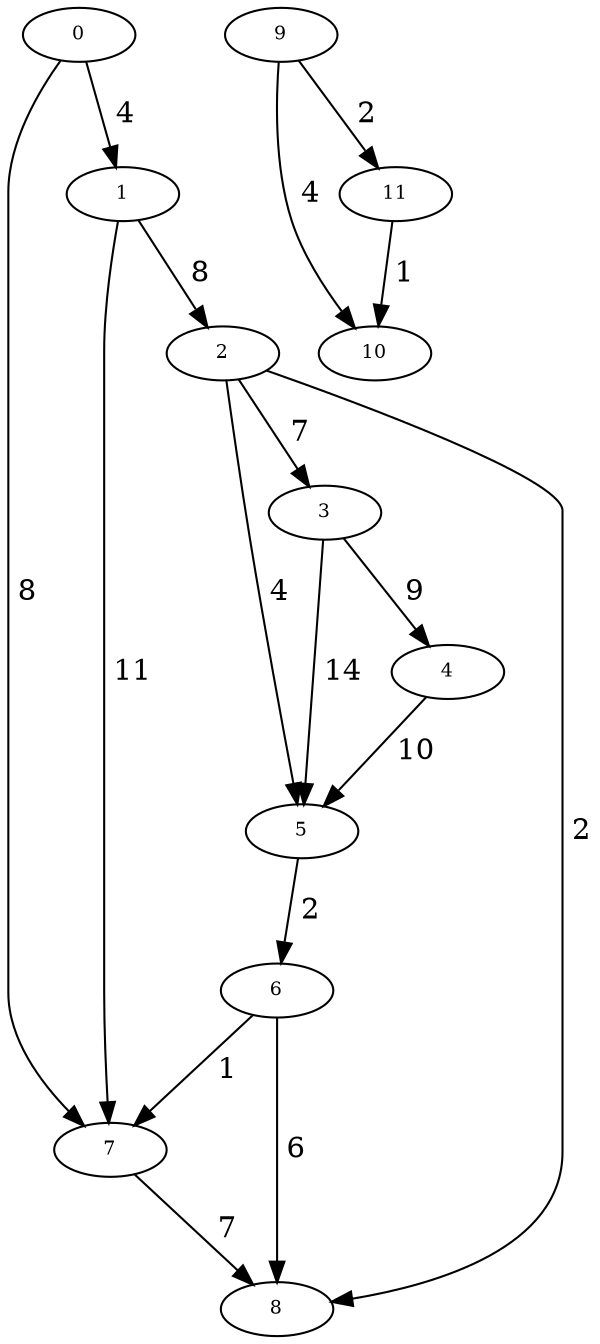 digraph test_network1 {
    rankdir="TB"
    node [fontsize=9, shape=ellipse, height=0.25]

	0 -> 1 [label=" 4"]
	0 -> 7 [label=" 8"]
	1 -> 2 [label=" 8"]
	1 -> 7 [label=" 11"]
	2 -> 3 [label=" 7"]
	2 -> 5 [label=" 4"]

	2 -> 8 [label=" 2"]
	3 -> 4 [label=" 9"]
	3 -> 5 [label=" 14"]
	4 -> 5 [label=" 10"]
	5 -> 6 [label=" 2"]
	6 -> 7 [label=" 1"]

	6 -> 8 [label=" 6"]
	7 -> 8 [label=" 7"]
	9 -> 10 [label=" 4"]
	9 -> 11 [label=" 2"]
	11 -> 10 [label=" 1"]


    
}

